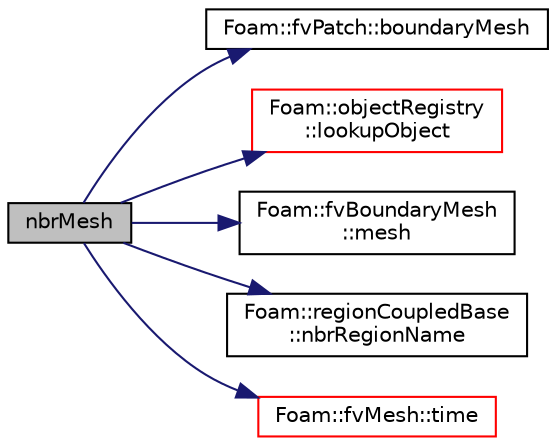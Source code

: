 digraph "nbrMesh"
{
  bgcolor="transparent";
  edge [fontname="Helvetica",fontsize="10",labelfontname="Helvetica",labelfontsize="10"];
  node [fontname="Helvetica",fontsize="10",shape=record];
  rankdir="LR";
  Node1 [label="nbrMesh",height=0.2,width=0.4,color="black", fillcolor="grey75", style="filled", fontcolor="black"];
  Node1 -> Node2 [color="midnightblue",fontsize="10",style="solid",fontname="Helvetica"];
  Node2 [label="Foam::fvPatch::boundaryMesh",height=0.2,width=0.4,color="black",URL="$a00885.html#a16ee47bbdf0f80623b5ae25d5451deb5",tooltip="Return boundaryMesh reference. "];
  Node1 -> Node3 [color="midnightblue",fontsize="10",style="solid",fontname="Helvetica"];
  Node3 [label="Foam::objectRegistry\l::lookupObject",height=0.2,width=0.4,color="red",URL="$a01688.html#affcae20935bdf1726ec1f822228a2330",tooltip="Lookup and return the object of the given Type. "];
  Node1 -> Node4 [color="midnightblue",fontsize="10",style="solid",fontname="Helvetica"];
  Node4 [label="Foam::fvBoundaryMesh\l::mesh",height=0.2,width=0.4,color="black",URL="$a00870.html#a9687e6999ad5ae21072ec74623f049ff",tooltip="Return the mesh reference. "];
  Node1 -> Node5 [color="midnightblue",fontsize="10",style="solid",fontname="Helvetica"];
  Node5 [label="Foam::regionCoupledBase\l::nbrRegionName",height=0.2,width=0.4,color="black",URL="$a02117.html#a8426d2acae43da852bcbbe1a07550abf",tooltip="Neighbour region name. "];
  Node1 -> Node6 [color="midnightblue",fontsize="10",style="solid",fontname="Helvetica"];
  Node6 [label="Foam::fvMesh::time",height=0.2,width=0.4,color="red",URL="$a00876.html#a48fcf6de2789aff6b430b5fc1a05693f",tooltip="Return the top-level database. "];
}
